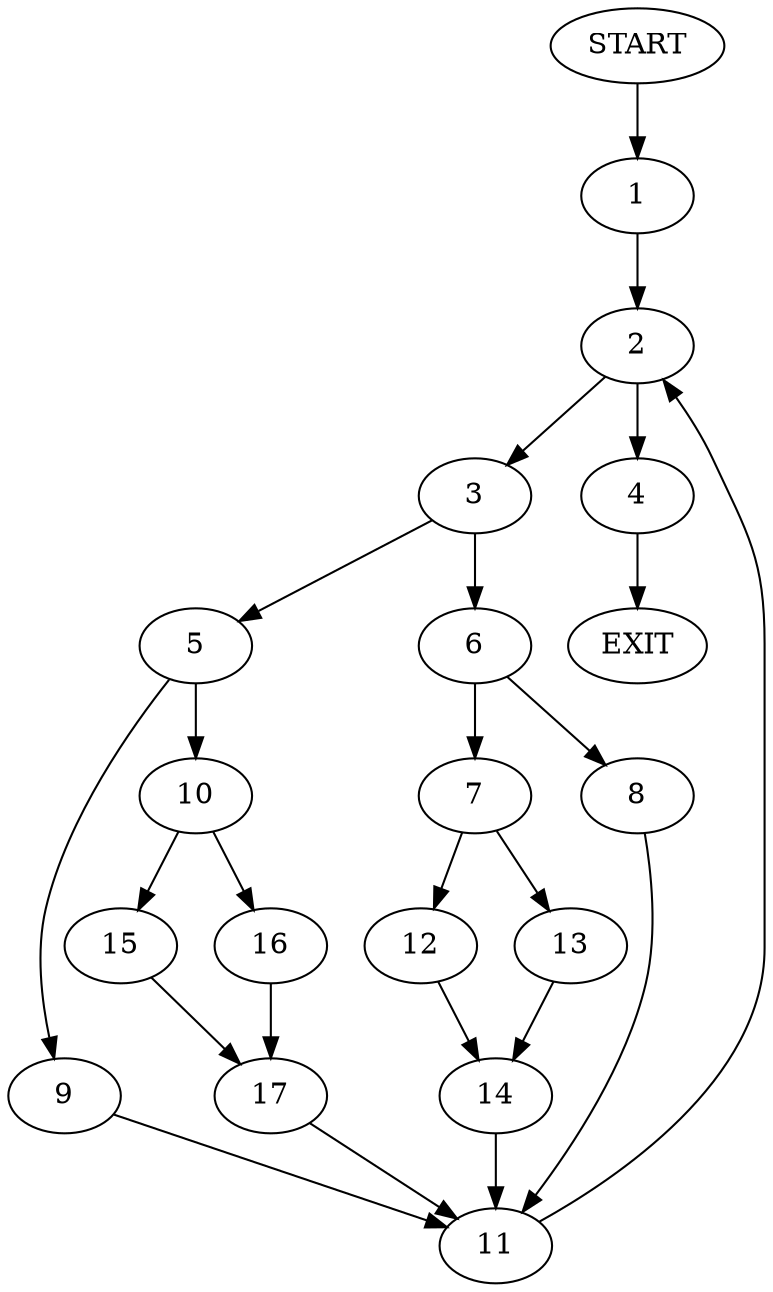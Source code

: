 digraph {
0 [label="START"]
18 [label="EXIT"]
0 -> 1
1 -> 2
2 -> 3
2 -> 4
3 -> 5
3 -> 6
4 -> 18
6 -> 7
6 -> 8
5 -> 9
5 -> 10
8 -> 11
7 -> 12
7 -> 13
13 -> 14
12 -> 14
14 -> 11
11 -> 2
9 -> 11
10 -> 15
10 -> 16
15 -> 17
16 -> 17
17 -> 11
}
